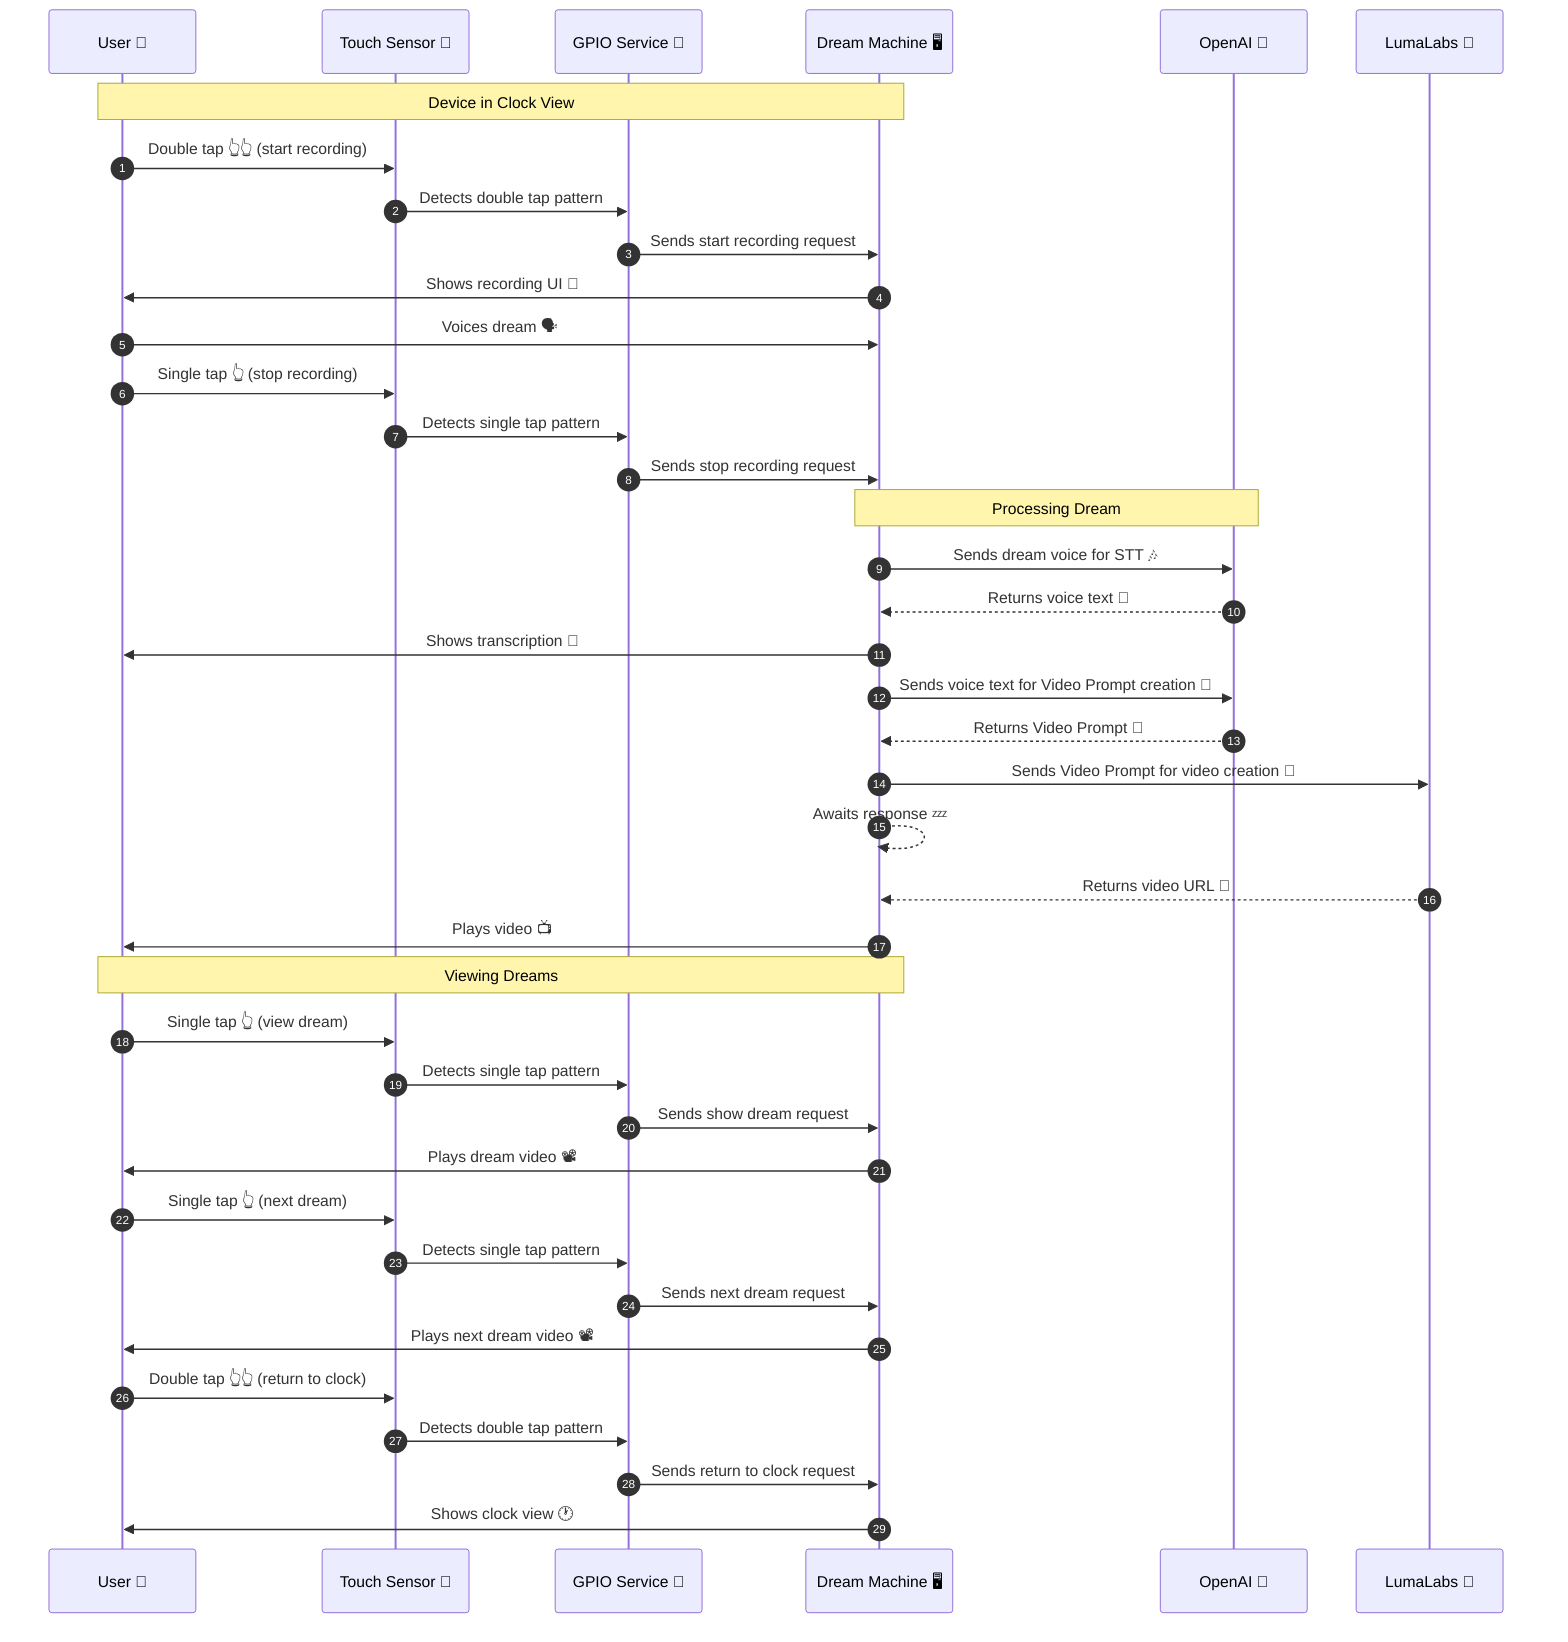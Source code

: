 sequenceDiagram
    autonumber

    participant U as User 🧔
    participant TS as Touch Sensor 🔘
    participant GPIO as GPIO Service 🔄
    participant DM as Dream Machine 🖥️
    participant OpenAI as OpenAI 🤖
    participant LL as LumaLabs 🤖
    
    Note over U,DM: Device in Clock View
    U ->> TS: Double tap 👆👆 (start recording)
    TS ->> GPIO: Detects double tap pattern
    GPIO ->> DM: Sends start recording request
    DM ->> U: Shows recording UI 🔴
    U ->> DM: Voices dream 🗣️
    U ->> TS: Single tap 👆 (stop recording)
    TS ->> GPIO: Detects single tap pattern
    GPIO ->> DM: Sends stop recording request
    
    Note over DM,OpenAI: Processing Dream
    DM ->> OpenAI: Sends dream voice for STT 🎶
    OpenAI -->> DM: Returns voice text 📃
    DM ->> U: Shows transcription 📝
    
    DM ->> OpenAI: Sends voice text for Video Prompt creation 📃
    OpenAI -->> DM: Returns Video Prompt 📃
    
    DM ->> LL: Sends Video Prompt for video creation 📃
    DM -->> DM: Awaits response 💤
    
    LL -->> DM: Returns video URL 🔗
    DM ->> U: Plays video 📺️
    
    Note over U,DM: Viewing Dreams
    U ->> TS: Single tap 👆 (view dream)
    TS ->> GPIO: Detects single tap pattern
    GPIO ->> DM: Sends show dream request
    DM ->> U: Plays dream video 📽️
    U ->> TS: Single tap 👆 (next dream)
    TS ->> GPIO: Detects single tap pattern
    GPIO ->> DM: Sends next dream request
    DM ->> U: Plays next dream video 📽️
    U ->> TS: Double tap 👆👆 (return to clock)
    TS ->> GPIO: Detects double tap pattern
    GPIO ->> DM: Sends return to clock request
    DM ->> U: Shows clock view 🕐

    % DM -->> DM: Proprietary conversion ⁉️
